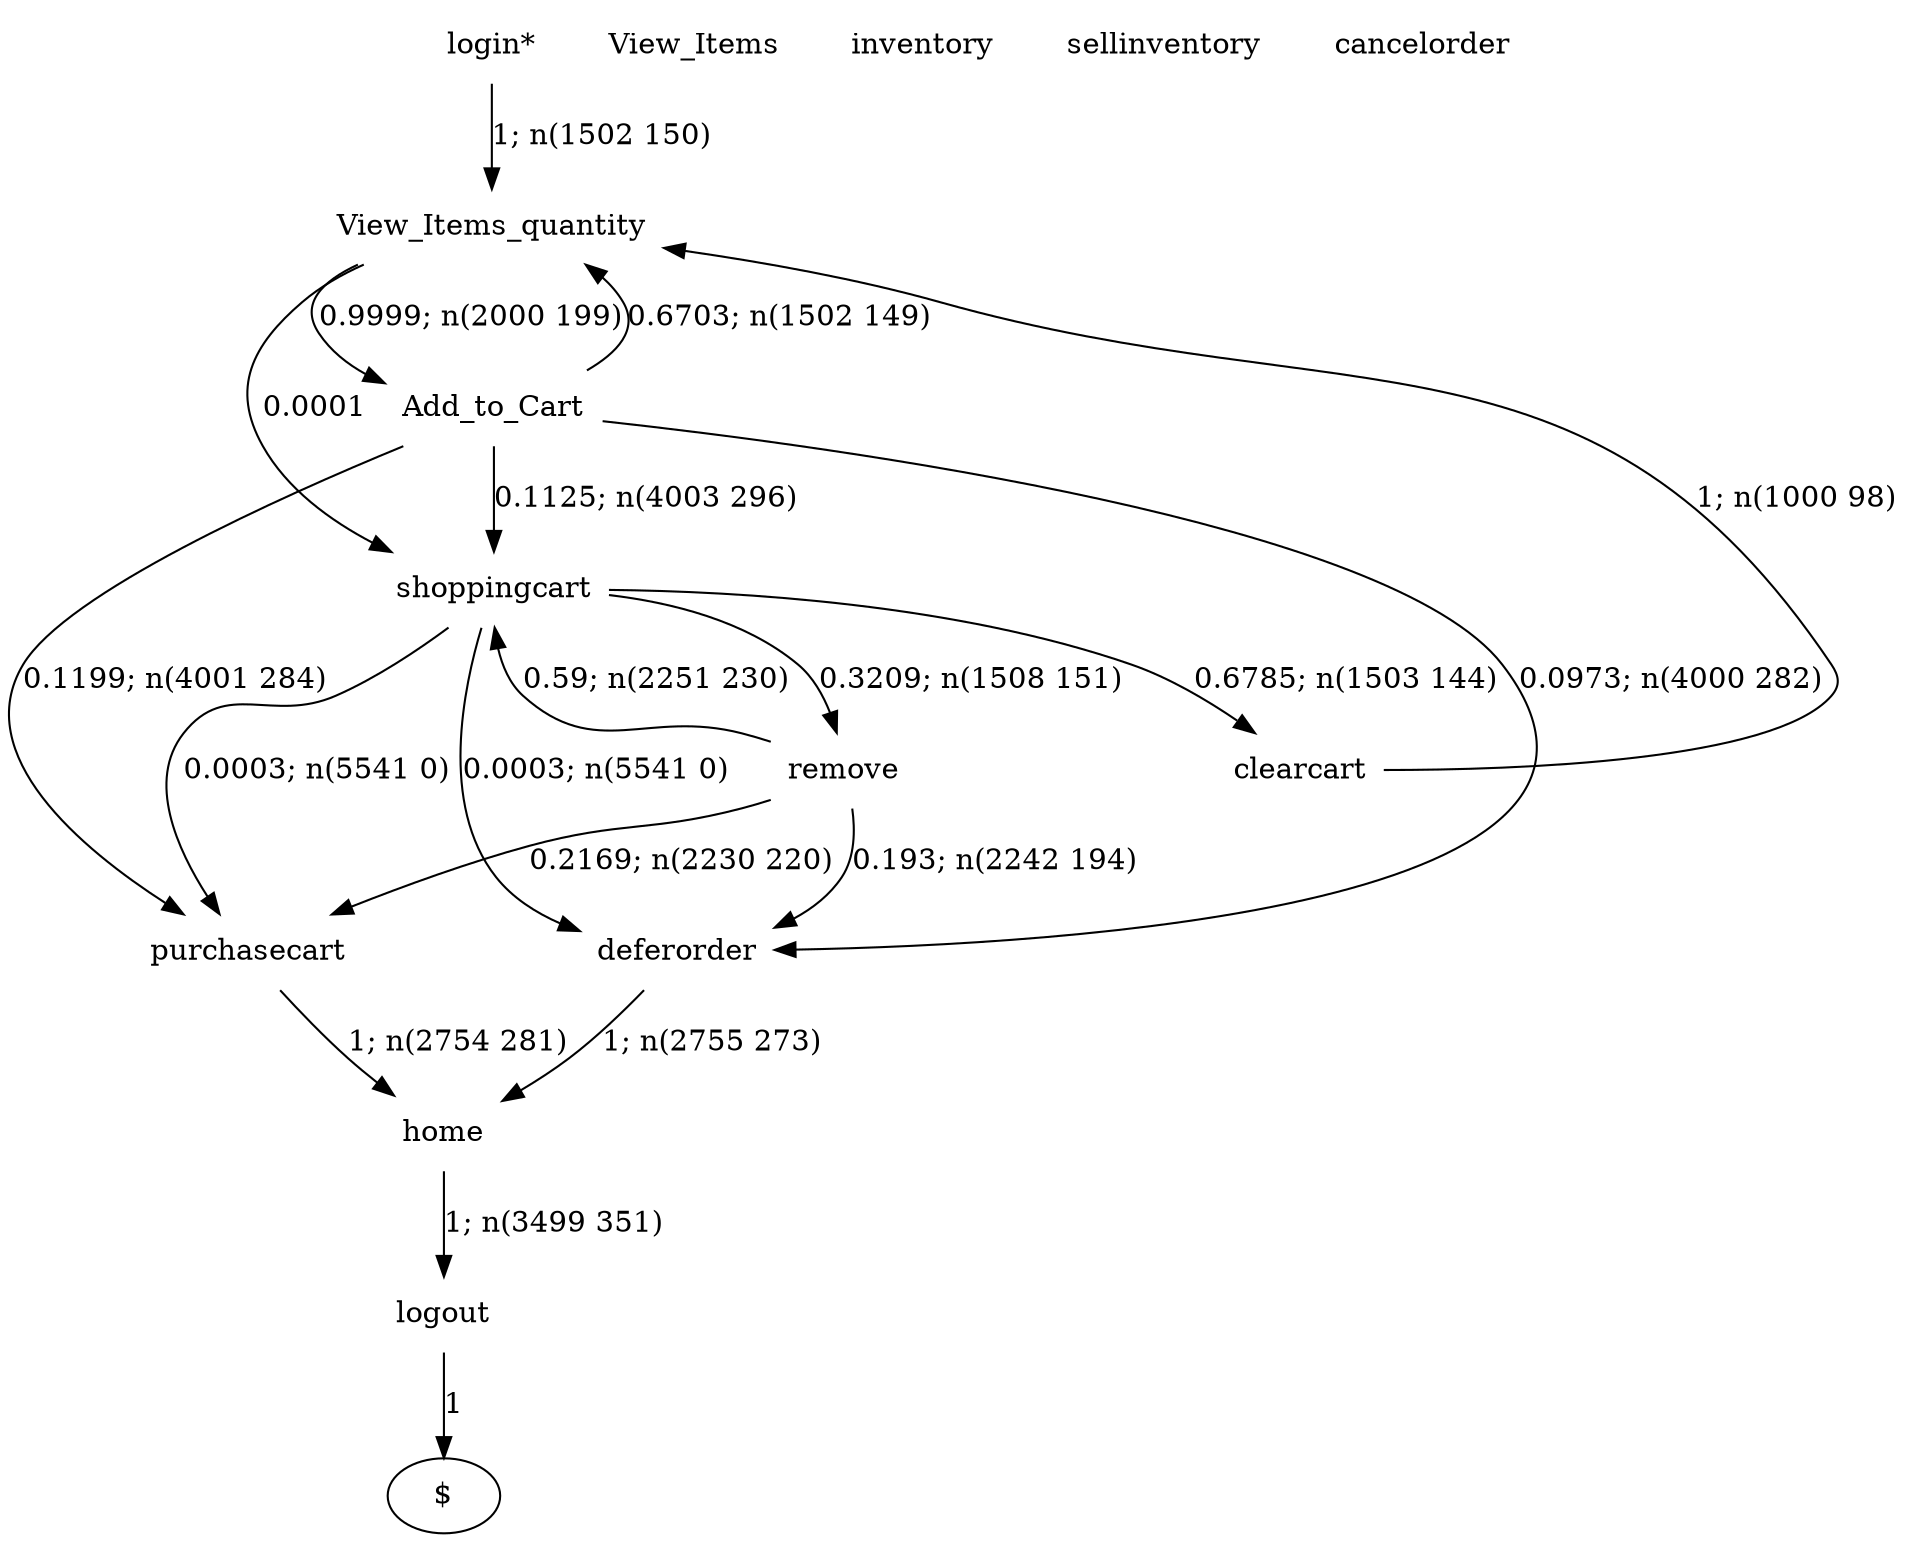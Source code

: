 digraph G {"login*" [label="login*",shape=none];"View_Items" [label="View_Items",shape=none];"home" [label="home",shape=none];"logout" [label="logout",shape=none];"View_Items_quantity" [label="View_Items_quantity",shape=none];"Add_to_Cart" [label="Add_to_Cart",shape=none];"shoppingcart" [label="shoppingcart",shape=none];"clearcart" [label="clearcart",shape=none];"deferorder" [label="deferorder",shape=none];"purchasecart" [label="purchasecart",shape=none];"inventory" [label="inventory",shape=none];"sellinventory" [label="sellinventory",shape=none];"remove" [label="remove",shape=none];"cancelorder" [label="cancelorder",shape=none];"login*"->"View_Items_quantity" [style=solid,label="1; n(1502 150)"];"home"->"logout" [style=solid,label="1; n(3499 351)"];"logout"->"$" [style=solid,label="1"];"View_Items_quantity"->"Add_to_Cart" [style=solid,label="0.9999; n(2000 199)"];"View_Items_quantity"->"shoppingcart" [style=solid,label="0.0001"];"Add_to_Cart"->"View_Items_quantity" [style=solid,label="0.6703; n(1502 149)"];"Add_to_Cart"->"shoppingcart" [style=solid,label="0.1125; n(4003 296)"];"Add_to_Cart"->"deferorder" [style=solid,label="0.0973; n(4000 282)"];"Add_to_Cart"->"purchasecart" [style=solid,label="0.1199; n(4001 284)"];"shoppingcart"->"clearcart" [style=solid,label="0.6785; n(1503 144)"];"shoppingcart"->"deferorder" [style=solid,label="0.0003; n(5541 0)"];"shoppingcart"->"purchasecart" [style=solid,label="0.0003; n(5541 0)"];"shoppingcart"->"remove" [style=solid,label="0.3209; n(1508 151)"];"clearcart"->"View_Items_quantity" [style=solid,label="1; n(1000 98)"];"deferorder"->"home" [style=solid,label="1; n(2755 273)"];"purchasecart"->"home" [style=solid,label="1; n(2754 281)"];"remove"->"shoppingcart" [style=solid,label="0.59; n(2251 230)"];"remove"->"deferorder" [style=solid,label="0.193; n(2242 194)"];"remove"->"purchasecart" [style=solid,label="0.2169; n(2230 220)"];}